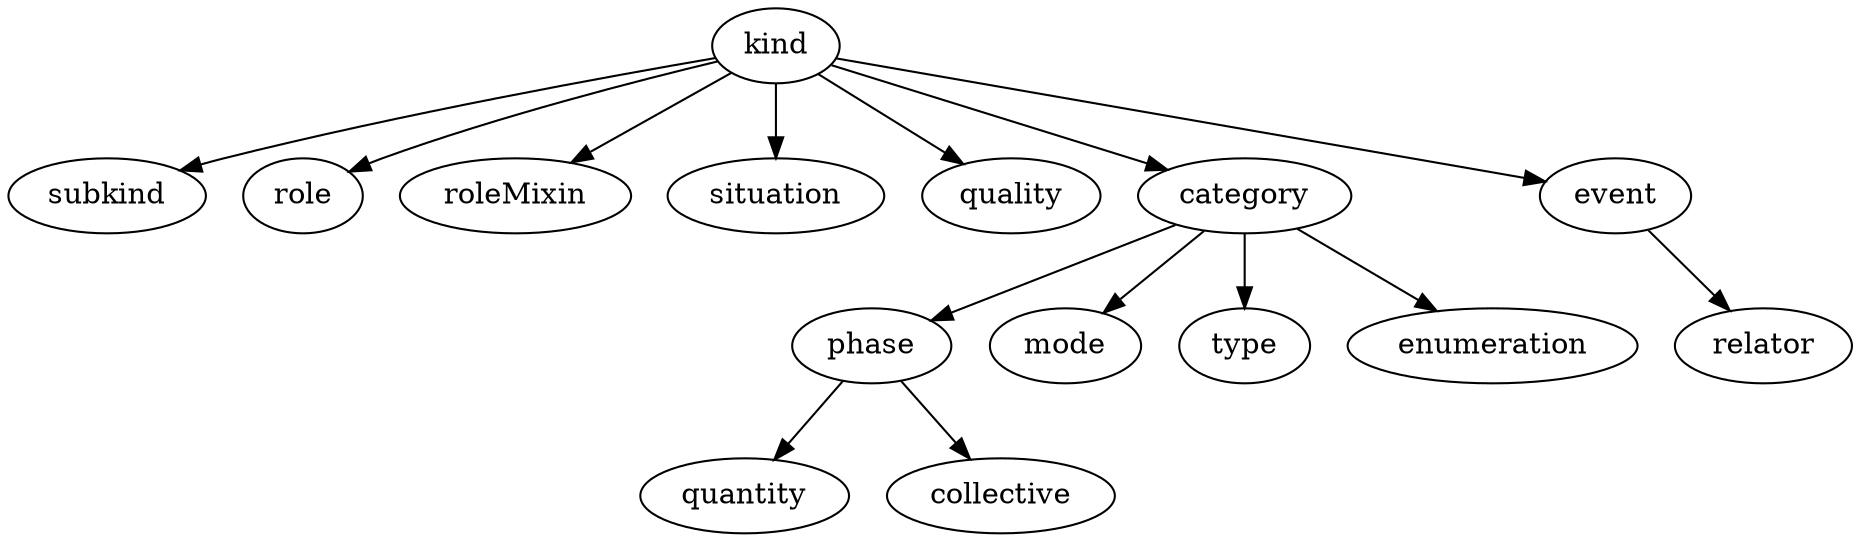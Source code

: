 strict digraph  {
kind;
subkind;
role;
roleMixin;
situation;
quality;
category;
event;
phase;
mode;
type;
enumeration;
quantity;
collective;
relator;
kind -> subkind;
kind -> role;
kind -> roleMixin;
kind -> situation;
kind -> quality;
kind -> category;
kind -> event;
category -> phase;
category -> mode;
category -> type;
category -> enumeration;
event -> relator;
phase -> quantity;
phase -> collective;
}
